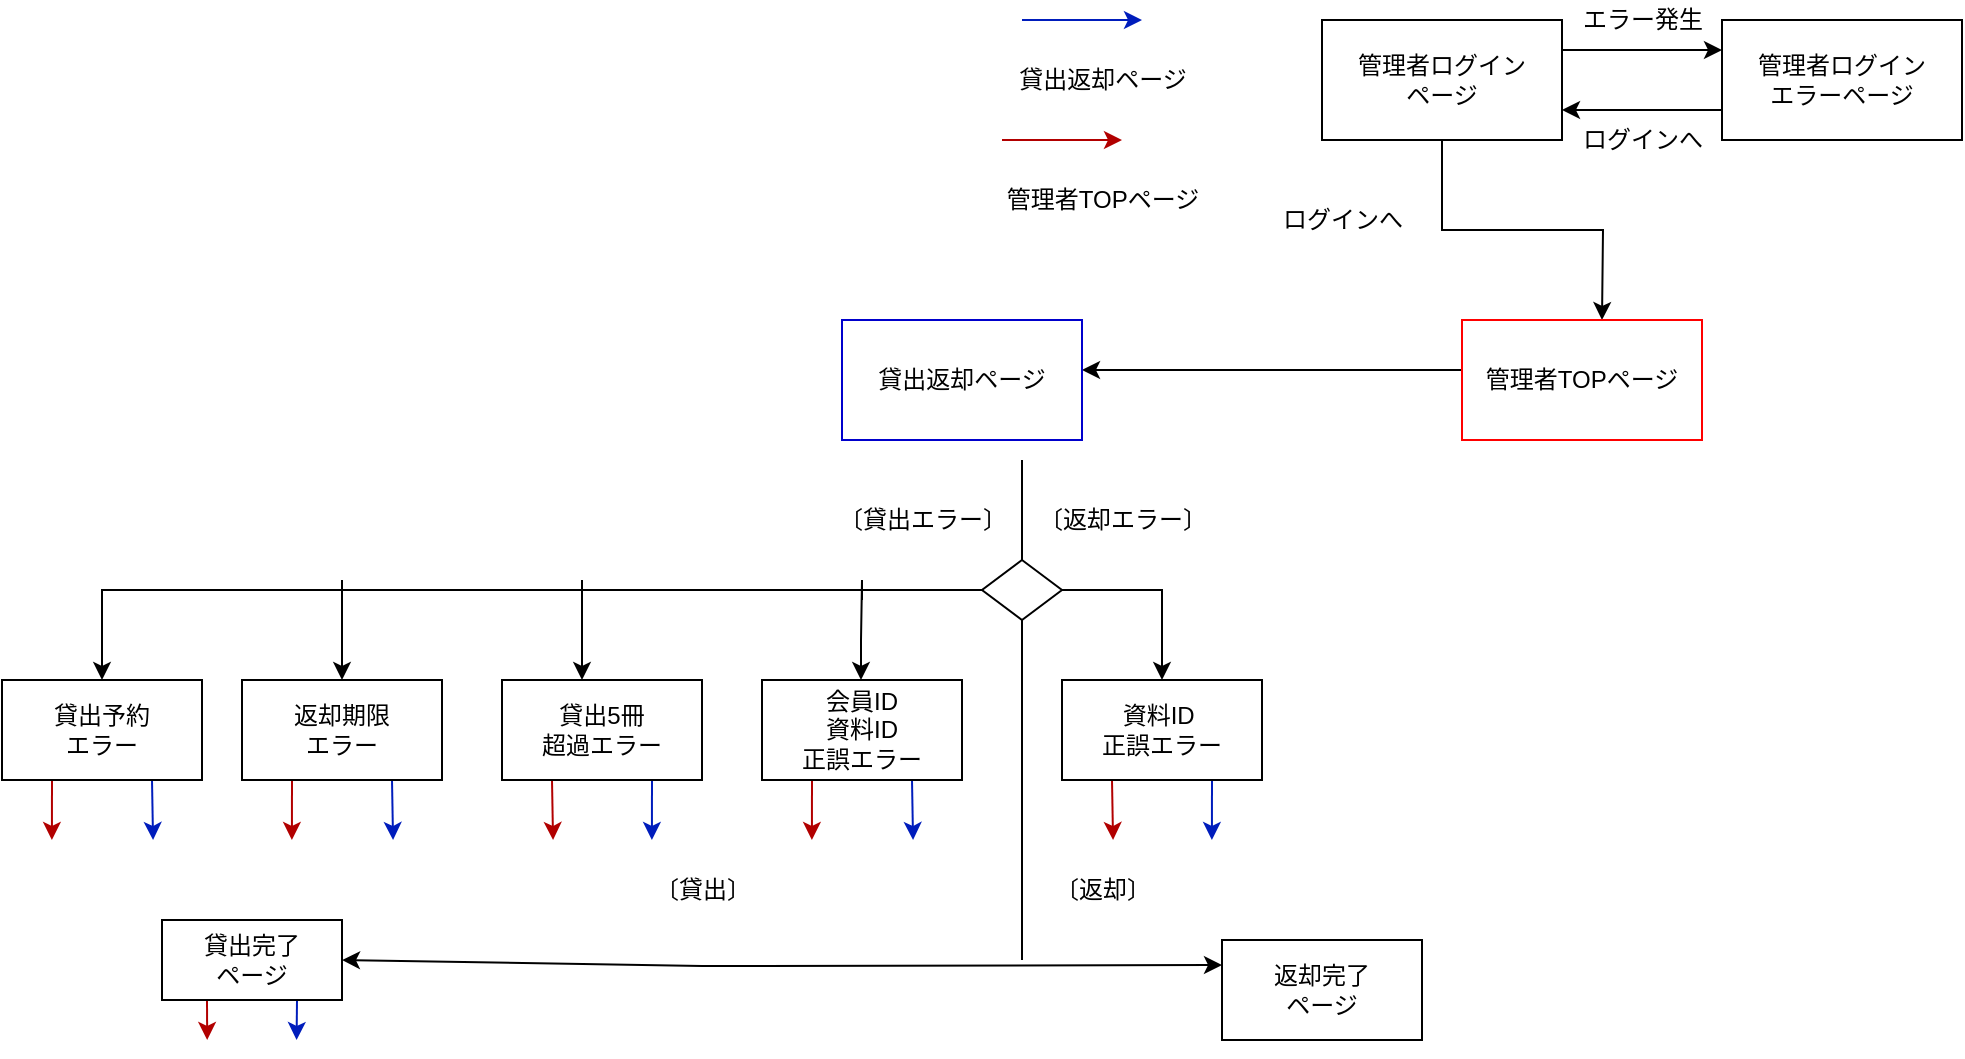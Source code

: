 <mxfile version="18.0.6" type="device"><diagram id="6FcVo-TM-QC0AuzcIWHM" name="ページ1"><mxGraphModel dx="1848" dy="651" grid="1" gridSize="10" guides="1" tooltips="1" connect="1" arrows="1" fold="1" page="1" pageScale="1" pageWidth="827" pageHeight="1169" math="0" shadow="0"><root><mxCell id="0"/><mxCell id="1" parent="0"/><mxCell id="ctRbe4L6kzhdpwR4-gwk-4" value="" style="edgeStyle=orthogonalEdgeStyle;rounded=0;orthogonalLoop=1;jettySize=auto;html=1;exitX=0.5;exitY=1;exitDx=0;exitDy=0;" edge="1" parent="1" source="ctRbe4L6kzhdpwR4-gwk-2"><mxGeometry relative="1" as="geometry"><mxPoint x="-100" y="80" as="sourcePoint"/><mxPoint x="-20" y="170" as="targetPoint"/></mxGeometry></mxCell><mxCell id="ctRbe4L6kzhdpwR4-gwk-10" style="edgeStyle=orthogonalEdgeStyle;rounded=0;orthogonalLoop=1;jettySize=auto;html=1;exitX=1;exitY=0.25;exitDx=0;exitDy=0;entryX=0;entryY=0.25;entryDx=0;entryDy=0;" edge="1" parent="1" source="ctRbe4L6kzhdpwR4-gwk-2" target="ctRbe4L6kzhdpwR4-gwk-7"><mxGeometry relative="1" as="geometry"/></mxCell><mxCell id="ctRbe4L6kzhdpwR4-gwk-2" value="管理者ログイン&lt;br&gt;ページ" style="rounded=0;whiteSpace=wrap;html=1;" vertex="1" parent="1"><mxGeometry x="-160" y="20" width="120" height="60" as="geometry"/></mxCell><mxCell id="ctRbe4L6kzhdpwR4-gwk-369" style="edgeStyle=orthogonalEdgeStyle;rounded=0;orthogonalLoop=1;jettySize=auto;html=1;exitX=0;exitY=0.5;exitDx=0;exitDy=0;entryX=1;entryY=0.25;entryDx=0;entryDy=0;startArrow=none;startFill=0;" edge="1" parent="1"><mxGeometry relative="1" as="geometry"><mxPoint x="-80" y="200" as="sourcePoint"/><mxPoint x="-280" y="195" as="targetPoint"/><Array as="points"><mxPoint x="-80" y="195"/></Array></mxGeometry></mxCell><mxCell id="ctRbe4L6kzhdpwR4-gwk-12" style="edgeStyle=orthogonalEdgeStyle;rounded=0;orthogonalLoop=1;jettySize=auto;html=1;exitX=0;exitY=0.75;exitDx=0;exitDy=0;entryX=1;entryY=0.75;entryDx=0;entryDy=0;" edge="1" parent="1" source="ctRbe4L6kzhdpwR4-gwk-7" target="ctRbe4L6kzhdpwR4-gwk-2"><mxGeometry relative="1" as="geometry"/></mxCell><mxCell id="ctRbe4L6kzhdpwR4-gwk-7" value="管理者ログイン&lt;br&gt;エラーページ" style="rounded=0;whiteSpace=wrap;html=1;" vertex="1" parent="1"><mxGeometry x="40" y="20" width="120" height="60" as="geometry"/></mxCell><mxCell id="ctRbe4L6kzhdpwR4-gwk-13" value="ログインへ" style="text;html=1;align=center;verticalAlign=middle;resizable=0;points=[];autosize=1;strokeColor=none;fillColor=none;" vertex="1" parent="1"><mxGeometry x="-40" y="70" width="80" height="20" as="geometry"/></mxCell><mxCell id="ctRbe4L6kzhdpwR4-gwk-14" value="エラー発生" style="text;html=1;align=center;verticalAlign=middle;resizable=0;points=[];autosize=1;strokeColor=none;fillColor=none;" vertex="1" parent="1"><mxGeometry x="-40" y="10" width="80" height="20" as="geometry"/></mxCell><mxCell id="ctRbe4L6kzhdpwR4-gwk-15" value="ログインへ" style="text;html=1;align=center;verticalAlign=middle;resizable=0;points=[];autosize=1;strokeColor=none;fillColor=none;" vertex="1" parent="1"><mxGeometry x="-190" y="110" width="80" height="20" as="geometry"/></mxCell><mxCell id="ctRbe4L6kzhdpwR4-gwk-330" style="edgeStyle=orthogonalEdgeStyle;rounded=0;orthogonalLoop=1;jettySize=auto;html=1;exitX=0;exitY=0.5;exitDx=0;exitDy=0;entryX=0.5;entryY=0;entryDx=0;entryDy=0;" edge="1" parent="1" source="ctRbe4L6kzhdpwR4-gwk-340" target="ctRbe4L6kzhdpwR4-gwk-338"><mxGeometry relative="1" as="geometry"/></mxCell><mxCell id="ctRbe4L6kzhdpwR4-gwk-388" style="edgeStyle=orthogonalEdgeStyle;rounded=0;orthogonalLoop=1;jettySize=auto;html=1;exitX=0.25;exitY=1;exitDx=0;exitDy=0;startArrow=none;startFill=0;fillColor=#e51400;strokeColor=#B20000;" edge="1" parent="1" source="ctRbe4L6kzhdpwR4-gwk-332"><mxGeometry relative="1" as="geometry"><mxPoint x="-415.059" y="430" as="targetPoint"/></mxGeometry></mxCell><mxCell id="ctRbe4L6kzhdpwR4-gwk-389" style="edgeStyle=orthogonalEdgeStyle;rounded=0;orthogonalLoop=1;jettySize=auto;html=1;exitX=0.75;exitY=1;exitDx=0;exitDy=0;startArrow=none;startFill=0;fillColor=#0050ef;strokeColor=#001DBC;" edge="1" parent="1" source="ctRbe4L6kzhdpwR4-gwk-332"><mxGeometry relative="1" as="geometry"><mxPoint x="-364.471" y="430" as="targetPoint"/></mxGeometry></mxCell><mxCell id="ctRbe4L6kzhdpwR4-gwk-332" value="会員ID&lt;br&gt;資料ID&lt;br&gt;正誤エラー" style="rounded=0;whiteSpace=wrap;html=1;" vertex="1" parent="1"><mxGeometry x="-440" y="350" width="100" height="50" as="geometry"/></mxCell><mxCell id="ctRbe4L6kzhdpwR4-gwk-386" style="edgeStyle=orthogonalEdgeStyle;rounded=0;orthogonalLoop=1;jettySize=auto;html=1;exitX=0.25;exitY=1;exitDx=0;exitDy=0;startArrow=none;startFill=0;fillColor=#e51400;strokeColor=#B20000;" edge="1" parent="1" source="ctRbe4L6kzhdpwR4-gwk-334"><mxGeometry relative="1" as="geometry"><mxPoint x="-544.471" y="430" as="targetPoint"/></mxGeometry></mxCell><mxCell id="ctRbe4L6kzhdpwR4-gwk-387" style="edgeStyle=orthogonalEdgeStyle;rounded=0;orthogonalLoop=1;jettySize=auto;html=1;exitX=0.75;exitY=1;exitDx=0;exitDy=0;startArrow=none;startFill=0;fillColor=#0050ef;strokeColor=#001DBC;" edge="1" parent="1" source="ctRbe4L6kzhdpwR4-gwk-334"><mxGeometry relative="1" as="geometry"><mxPoint x="-495.059" y="430" as="targetPoint"/></mxGeometry></mxCell><mxCell id="ctRbe4L6kzhdpwR4-gwk-334" value="貸出5冊&lt;br&gt;超過エラー" style="rounded=0;whiteSpace=wrap;html=1;" vertex="1" parent="1"><mxGeometry x="-570" y="350" width="100" height="50" as="geometry"/></mxCell><mxCell id="ctRbe4L6kzhdpwR4-gwk-384" style="edgeStyle=orthogonalEdgeStyle;rounded=0;orthogonalLoop=1;jettySize=auto;html=1;exitX=0.25;exitY=1;exitDx=0;exitDy=0;startArrow=none;startFill=0;fillColor=#e51400;strokeColor=#B20000;" edge="1" parent="1" source="ctRbe4L6kzhdpwR4-gwk-336"><mxGeometry relative="1" as="geometry"><mxPoint x="-675.059" y="430" as="targetPoint"/></mxGeometry></mxCell><mxCell id="ctRbe4L6kzhdpwR4-gwk-385" style="edgeStyle=orthogonalEdgeStyle;rounded=0;orthogonalLoop=1;jettySize=auto;html=1;exitX=0.75;exitY=1;exitDx=0;exitDy=0;startArrow=none;startFill=0;fillColor=#0050ef;strokeColor=#001DBC;" edge="1" parent="1" source="ctRbe4L6kzhdpwR4-gwk-336"><mxGeometry relative="1" as="geometry"><mxPoint x="-624.471" y="430" as="targetPoint"/></mxGeometry></mxCell><mxCell id="ctRbe4L6kzhdpwR4-gwk-336" value="返却期限&lt;br&gt;エラー" style="rounded=0;whiteSpace=wrap;html=1;" vertex="1" parent="1"><mxGeometry x="-700" y="350" width="100" height="50" as="geometry"/></mxCell><mxCell id="ctRbe4L6kzhdpwR4-gwk-381" style="edgeStyle=orthogonalEdgeStyle;rounded=0;orthogonalLoop=1;jettySize=auto;html=1;exitX=0.25;exitY=1;exitDx=0;exitDy=0;startArrow=none;startFill=0;fillColor=#e51400;strokeColor=#B20000;" edge="1" parent="1" source="ctRbe4L6kzhdpwR4-gwk-338"><mxGeometry relative="1" as="geometry"><mxPoint x="-795.059" y="430" as="targetPoint"/></mxGeometry></mxCell><mxCell id="ctRbe4L6kzhdpwR4-gwk-382" style="edgeStyle=orthogonalEdgeStyle;rounded=0;orthogonalLoop=1;jettySize=auto;html=1;exitX=0.75;exitY=1;exitDx=0;exitDy=0;startArrow=none;startFill=0;fillColor=#0050ef;strokeColor=#001DBC;" edge="1" parent="1" source="ctRbe4L6kzhdpwR4-gwk-338"><mxGeometry relative="1" as="geometry"><mxPoint x="-744.471" y="430" as="targetPoint"/></mxGeometry></mxCell><mxCell id="ctRbe4L6kzhdpwR4-gwk-338" value="貸出予約&lt;br&gt;エラー" style="rounded=0;whiteSpace=wrap;html=1;" vertex="1" parent="1"><mxGeometry x="-820" y="350" width="100" height="50" as="geometry"/></mxCell><mxCell id="ctRbe4L6kzhdpwR4-gwk-339" style="edgeStyle=orthogonalEdgeStyle;rounded=0;orthogonalLoop=1;jettySize=auto;html=1;exitX=1;exitY=0.5;exitDx=0;exitDy=0;entryX=0.5;entryY=0;entryDx=0;entryDy=0;" edge="1" parent="1" source="ctRbe4L6kzhdpwR4-gwk-340" target="ctRbe4L6kzhdpwR4-gwk-346"><mxGeometry relative="1" as="geometry"/></mxCell><mxCell id="ctRbe4L6kzhdpwR4-gwk-340" value="" style="rhombus;whiteSpace=wrap;html=1;" vertex="1" parent="1"><mxGeometry x="-330" y="290" width="40" height="30" as="geometry"/></mxCell><mxCell id="ctRbe4L6kzhdpwR4-gwk-379" style="edgeStyle=orthogonalEdgeStyle;rounded=0;orthogonalLoop=1;jettySize=auto;html=1;exitX=0.25;exitY=1;exitDx=0;exitDy=0;startArrow=none;startFill=0;fillColor=#e51400;strokeColor=#B20000;" edge="1" parent="1" source="ctRbe4L6kzhdpwR4-gwk-343"><mxGeometry relative="1" as="geometry"><mxPoint x="-717.412" y="530" as="targetPoint"/></mxGeometry></mxCell><mxCell id="ctRbe4L6kzhdpwR4-gwk-380" style="edgeStyle=orthogonalEdgeStyle;rounded=0;orthogonalLoop=1;jettySize=auto;html=1;exitX=0.75;exitY=1;exitDx=0;exitDy=0;startArrow=none;startFill=0;fillColor=#0050ef;strokeColor=#001DBC;" edge="1" parent="1" source="ctRbe4L6kzhdpwR4-gwk-343"><mxGeometry relative="1" as="geometry"><mxPoint x="-672.706" y="530" as="targetPoint"/></mxGeometry></mxCell><mxCell id="ctRbe4L6kzhdpwR4-gwk-343" value="貸出完了&lt;br&gt;ページ" style="rounded=0;whiteSpace=wrap;html=1;" vertex="1" parent="1"><mxGeometry x="-740" y="470" width="90" height="40" as="geometry"/></mxCell><mxCell id="ctRbe4L6kzhdpwR4-gwk-371" style="edgeStyle=orthogonalEdgeStyle;rounded=0;orthogonalLoop=1;jettySize=auto;html=1;exitX=0.25;exitY=1;exitDx=0;exitDy=0;startArrow=none;startFill=0;fillColor=#e51400;strokeColor=#B20000;" edge="1" parent="1" source="ctRbe4L6kzhdpwR4-gwk-346"><mxGeometry relative="1" as="geometry"><mxPoint x="-264.471" y="430" as="targetPoint"/></mxGeometry></mxCell><mxCell id="ctRbe4L6kzhdpwR4-gwk-372" style="edgeStyle=orthogonalEdgeStyle;rounded=0;orthogonalLoop=1;jettySize=auto;html=1;exitX=0.75;exitY=1;exitDx=0;exitDy=0;startArrow=none;startFill=0;fillColor=#0050ef;strokeColor=#001DBC;" edge="1" parent="1" source="ctRbe4L6kzhdpwR4-gwk-346"><mxGeometry relative="1" as="geometry"><mxPoint x="-215.059" y="430" as="targetPoint"/></mxGeometry></mxCell><mxCell id="ctRbe4L6kzhdpwR4-gwk-346" value="資料ID&amp;nbsp;&lt;br&gt;正誤エラー" style="rounded=0;whiteSpace=wrap;html=1;" vertex="1" parent="1"><mxGeometry x="-290" y="350" width="100" height="50" as="geometry"/></mxCell><mxCell id="ctRbe4L6kzhdpwR4-gwk-348" value="返却完了&lt;br&gt;ページ" style="rounded=0;whiteSpace=wrap;html=1;" vertex="1" parent="1"><mxGeometry x="-210" y="480" width="100" height="50" as="geometry"/></mxCell><mxCell id="ctRbe4L6kzhdpwR4-gwk-349" value="" style="endArrow=classic;startArrow=classic;html=1;rounded=0;entryX=0;entryY=0.25;entryDx=0;entryDy=0;exitX=1;exitY=0.5;exitDx=0;exitDy=0;" edge="1" parent="1" source="ctRbe4L6kzhdpwR4-gwk-343" target="ctRbe4L6kzhdpwR4-gwk-348"><mxGeometry width="50" height="50" relative="1" as="geometry"><mxPoint x="-420" y="500" as="sourcePoint"/><mxPoint x="-370" y="450" as="targetPoint"/><Array as="points"><mxPoint x="-470" y="493"/></Array></mxGeometry></mxCell><mxCell id="ctRbe4L6kzhdpwR4-gwk-350" value="" style="endArrow=none;html=1;rounded=0;" edge="1" parent="1"><mxGeometry width="50" height="50" relative="1" as="geometry"><mxPoint x="-310" y="490" as="sourcePoint"/><mxPoint x="-310" y="320" as="targetPoint"/></mxGeometry></mxCell><mxCell id="ctRbe4L6kzhdpwR4-gwk-351" value="" style="endArrow=none;html=1;rounded=0;exitX=0.5;exitY=0;exitDx=0;exitDy=0;entryX=0.75;entryY=1;entryDx=0;entryDy=0;" edge="1" parent="1" source="ctRbe4L6kzhdpwR4-gwk-340"><mxGeometry width="50" height="50" relative="1" as="geometry"><mxPoint x="-350" y="290" as="sourcePoint"/><mxPoint x="-310" y="240" as="targetPoint"/></mxGeometry></mxCell><mxCell id="ctRbe4L6kzhdpwR4-gwk-352" value="" style="endArrow=classic;html=1;rounded=0;" edge="1" parent="1"><mxGeometry width="50" height="50" relative="1" as="geometry"><mxPoint x="-390" y="310" as="sourcePoint"/><mxPoint x="-390.5" y="350" as="targetPoint"/><Array as="points"><mxPoint x="-390" y="300"/><mxPoint x="-390.5" y="330"/></Array></mxGeometry></mxCell><mxCell id="ctRbe4L6kzhdpwR4-gwk-353" value="" style="endArrow=classic;html=1;rounded=0;" edge="1" parent="1"><mxGeometry width="50" height="50" relative="1" as="geometry"><mxPoint x="-530" y="300" as="sourcePoint"/><mxPoint x="-530" y="350" as="targetPoint"/></mxGeometry></mxCell><mxCell id="ctRbe4L6kzhdpwR4-gwk-354" value="" style="endArrow=classic;html=1;rounded=0;entryX=0.5;entryY=0;entryDx=0;entryDy=0;" edge="1" parent="1" target="ctRbe4L6kzhdpwR4-gwk-336"><mxGeometry width="50" height="50" relative="1" as="geometry"><mxPoint x="-650" y="300" as="sourcePoint"/><mxPoint x="-600" y="260" as="targetPoint"/></mxGeometry></mxCell><mxCell id="ctRbe4L6kzhdpwR4-gwk-355" value="〔貸出エラー〕" style="text;html=1;align=center;verticalAlign=middle;resizable=0;points=[];autosize=1;strokeColor=none;fillColor=none;" vertex="1" parent="1"><mxGeometry x="-410" y="260" width="100" height="20" as="geometry"/></mxCell><mxCell id="ctRbe4L6kzhdpwR4-gwk-356" value="〔返却エラー〕" style="text;html=1;align=center;verticalAlign=middle;resizable=0;points=[];autosize=1;strokeColor=none;fillColor=none;" vertex="1" parent="1"><mxGeometry x="-310" y="260" width="100" height="20" as="geometry"/></mxCell><mxCell id="ctRbe4L6kzhdpwR4-gwk-357" value="〔貸出〕" style="text;html=1;align=center;verticalAlign=middle;resizable=0;points=[];autosize=1;strokeColor=none;fillColor=none;" vertex="1" parent="1"><mxGeometry x="-500" y="445" width="60" height="20" as="geometry"/></mxCell><mxCell id="ctRbe4L6kzhdpwR4-gwk-358" value="〔返却〕" style="text;html=1;align=center;verticalAlign=middle;resizable=0;points=[];autosize=1;strokeColor=none;fillColor=none;" vertex="1" parent="1"><mxGeometry x="-300" y="445" width="60" height="20" as="geometry"/></mxCell><mxCell id="ctRbe4L6kzhdpwR4-gwk-373" value="貸出返却ページ" style="rounded=0;whiteSpace=wrap;html=1;strokeColor=#0000CC;" vertex="1" parent="1"><mxGeometry x="-400" y="170" width="120" height="60" as="geometry"/></mxCell><mxCell id="ctRbe4L6kzhdpwR4-gwk-375" value="" style="endArrow=classic;html=1;rounded=0;fillColor=#0050ef;strokeColor=#001DBC;" edge="1" parent="1"><mxGeometry width="50" height="50" relative="1" as="geometry"><mxPoint x="-310" y="20" as="sourcePoint"/><mxPoint x="-250" y="20" as="targetPoint"/></mxGeometry></mxCell><mxCell id="ctRbe4L6kzhdpwR4-gwk-376" value="貸出返却ページ" style="text;html=1;align=center;verticalAlign=middle;resizable=0;points=[];autosize=1;strokeColor=none;fillColor=none;" vertex="1" parent="1"><mxGeometry x="-320" y="40" width="100" height="20" as="geometry"/></mxCell><mxCell id="ctRbe4L6kzhdpwR4-gwk-377" value="" style="endArrow=classic;html=1;rounded=0;fillColor=#e51400;strokeColor=#B20000;" edge="1" parent="1"><mxGeometry width="50" height="50" relative="1" as="geometry"><mxPoint x="-320" y="80" as="sourcePoint"/><mxPoint x="-260" y="80" as="targetPoint"/></mxGeometry></mxCell><mxCell id="ctRbe4L6kzhdpwR4-gwk-378" value="管理者TOPページ" style="text;html=1;align=center;verticalAlign=middle;resizable=0;points=[];autosize=1;strokeColor=none;fillColor=none;" vertex="1" parent="1"><mxGeometry x="-325" y="100" width="110" height="20" as="geometry"/></mxCell><mxCell id="ctRbe4L6kzhdpwR4-gwk-390" value="管理者TOPページ" style="rounded=0;whiteSpace=wrap;html=1;strokeColor=#FF0000;fillColor=default;" vertex="1" parent="1"><mxGeometry x="-90" y="170" width="120" height="60" as="geometry"/></mxCell></root></mxGraphModel></diagram></mxfile>